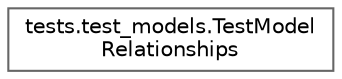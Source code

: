 digraph "Graphical Class Hierarchy"
{
 // LATEX_PDF_SIZE
  bgcolor="transparent";
  edge [fontname=Helvetica,fontsize=10,labelfontname=Helvetica,labelfontsize=10];
  node [fontname=Helvetica,fontsize=10,shape=box,height=0.2,width=0.4];
  rankdir="LR";
  Node0 [id="Node000000",label="tests.test_models.TestModel\lRelationships",height=0.2,width=0.4,color="grey40", fillcolor="white", style="filled",URL="$classtests_1_1test__models_1_1_test_model_relationships.html",tooltip=" "];
}
